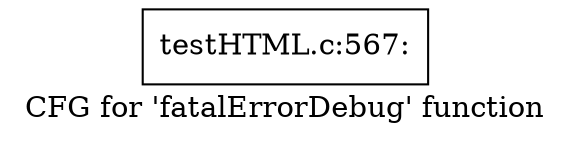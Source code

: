 digraph "CFG for 'fatalErrorDebug' function" {
	label="CFG for 'fatalErrorDebug' function";

	Node0x450a570 [shape=record,label="{testHTML.c:567:}"];
}
